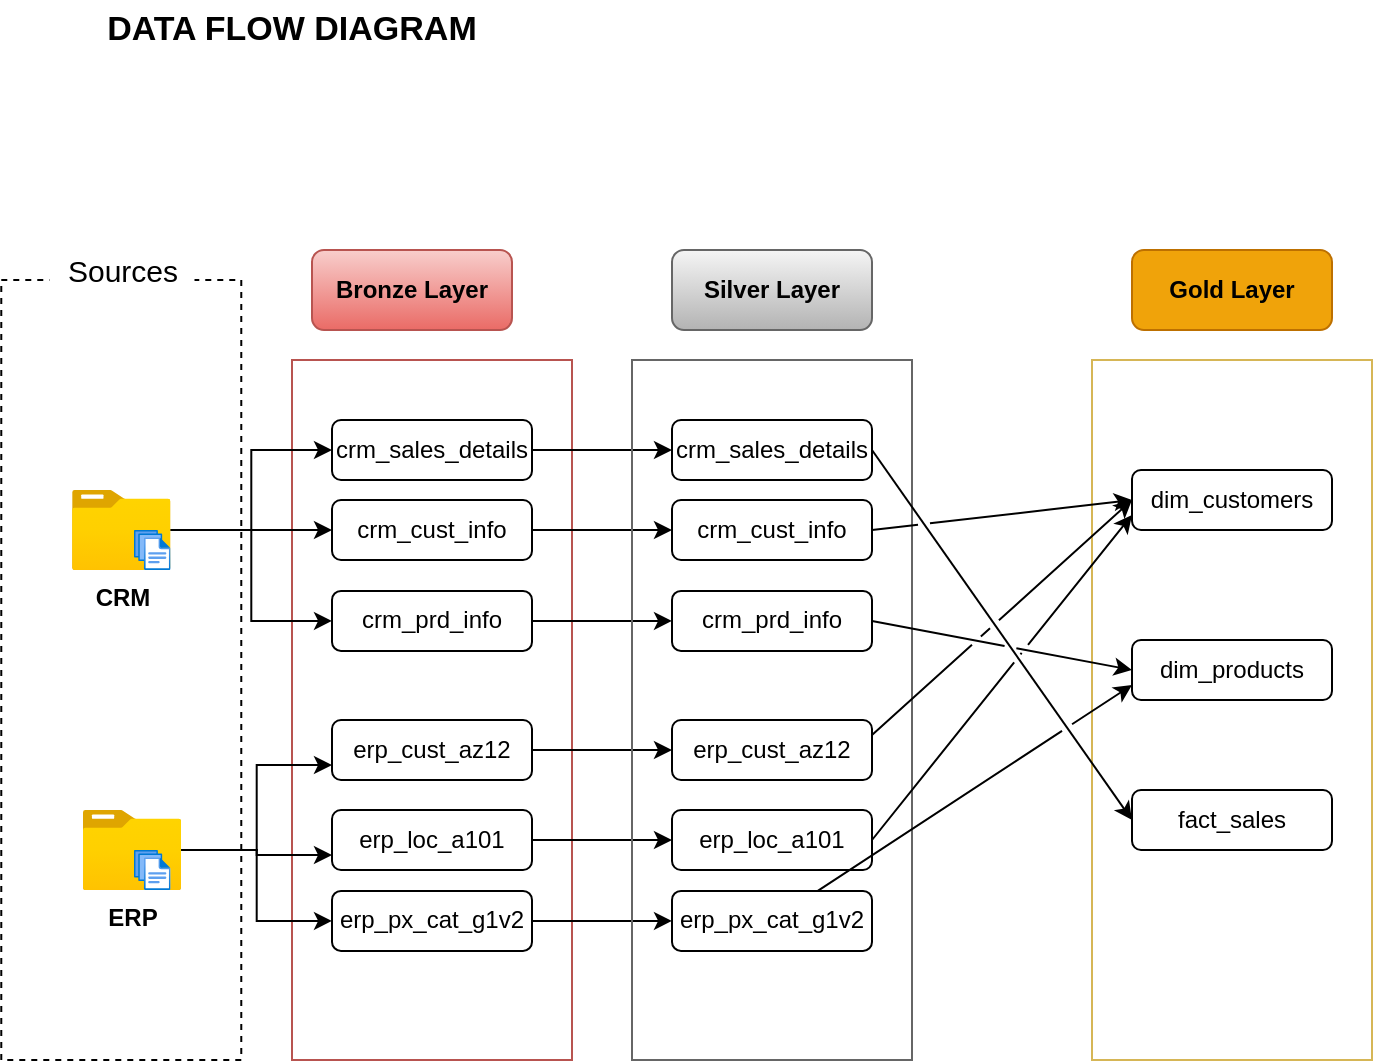 <mxfile version="28.1.2">
  <diagram name="Page-1" id="dRNXTcjXwILDD34pgvy7">
    <mxGraphModel dx="906" dy="628" grid="1" gridSize="10" guides="1" tooltips="1" connect="1" arrows="1" fold="1" page="1" pageScale="1" pageWidth="850" pageHeight="1100" math="0" shadow="0">
      <root>
        <mxCell id="0" />
        <mxCell id="1" parent="0" />
        <mxCell id="WDXZ3n7SqhBdm4Thxl-A-35" value="" style="rounded=0;whiteSpace=wrap;html=1;strokeColor=default;fillColor=none;dashed=1;" parent="1" vertex="1">
          <mxGeometry x="124.64" y="160" width="120" height="390" as="geometry" />
        </mxCell>
        <mxCell id="WDXZ3n7SqhBdm4Thxl-A-36" value="&lt;font style=&quot;font-size: 15px;&quot;&gt;Sources&lt;/font&gt;" style="rounded=1;whiteSpace=wrap;html=1;dashed=1;fillColor=default;strokeColor=none;" parent="1" vertex="1">
          <mxGeometry x="148.75" y="140" width="72.5" height="30" as="geometry" />
        </mxCell>
        <mxCell id="WDXZ3n7SqhBdm4Thxl-A-42" value="" style="rounded=0;whiteSpace=wrap;html=1;fillColor=none;strokeColor=#b85450;gradientColor=#ea6b66;" parent="1" vertex="1">
          <mxGeometry x="270" y="200" width="140" height="350" as="geometry" />
        </mxCell>
        <mxCell id="WDXZ3n7SqhBdm4Thxl-A-73" style="edgeStyle=orthogonalEdgeStyle;rounded=0;orthogonalLoop=1;jettySize=auto;html=1;entryX=0;entryY=0.5;entryDx=0;entryDy=0;" parent="1" source="WDXZ3n7SqhBdm4Thxl-A-47" target="WDXZ3n7SqhBdm4Thxl-A-70" edge="1">
          <mxGeometry relative="1" as="geometry" />
        </mxCell>
        <mxCell id="WDXZ3n7SqhBdm4Thxl-A-74" style="edgeStyle=orthogonalEdgeStyle;rounded=0;orthogonalLoop=1;jettySize=auto;html=1;entryX=0;entryY=0.5;entryDx=0;entryDy=0;" parent="1" source="WDXZ3n7SqhBdm4Thxl-A-47" target="WDXZ3n7SqhBdm4Thxl-A-71" edge="1">
          <mxGeometry relative="1" as="geometry" />
        </mxCell>
        <mxCell id="WDXZ3n7SqhBdm4Thxl-A-75" style="edgeStyle=orthogonalEdgeStyle;rounded=0;orthogonalLoop=1;jettySize=auto;html=1;entryX=0;entryY=0.5;entryDx=0;entryDy=0;" parent="1" source="WDXZ3n7SqhBdm4Thxl-A-47" target="WDXZ3n7SqhBdm4Thxl-A-72" edge="1">
          <mxGeometry relative="1" as="geometry" />
        </mxCell>
        <mxCell id="WDXZ3n7SqhBdm4Thxl-A-47" value="&lt;b&gt;CRM&lt;/b&gt;" style="image;aspect=fixed;html=1;points=[];align=center;fontSize=12;image=img/lib/azure2/general/Folder_Blank.svg;" parent="1" vertex="1">
          <mxGeometry x="160" y="265" width="49.29" height="40" as="geometry" />
        </mxCell>
        <mxCell id="WDXZ3n7SqhBdm4Thxl-A-82" style="edgeStyle=orthogonalEdgeStyle;rounded=0;orthogonalLoop=1;jettySize=auto;html=1;entryX=0;entryY=0.75;entryDx=0;entryDy=0;" parent="1" source="WDXZ3n7SqhBdm4Thxl-A-48" target="WDXZ3n7SqhBdm4Thxl-A-76" edge="1">
          <mxGeometry relative="1" as="geometry" />
        </mxCell>
        <mxCell id="WDXZ3n7SqhBdm4Thxl-A-83" style="edgeStyle=orthogonalEdgeStyle;rounded=0;orthogonalLoop=1;jettySize=auto;html=1;entryX=0;entryY=0.75;entryDx=0;entryDy=0;" parent="1" source="WDXZ3n7SqhBdm4Thxl-A-48" target="WDXZ3n7SqhBdm4Thxl-A-77" edge="1">
          <mxGeometry relative="1" as="geometry" />
        </mxCell>
        <mxCell id="WDXZ3n7SqhBdm4Thxl-A-84" style="edgeStyle=orthogonalEdgeStyle;rounded=0;orthogonalLoop=1;jettySize=auto;html=1;entryX=0;entryY=0.5;entryDx=0;entryDy=0;" parent="1" source="WDXZ3n7SqhBdm4Thxl-A-48" target="WDXZ3n7SqhBdm4Thxl-A-78" edge="1">
          <mxGeometry relative="1" as="geometry" />
        </mxCell>
        <mxCell id="WDXZ3n7SqhBdm4Thxl-A-48" value="&lt;b&gt;ERP&lt;/b&gt;" style="image;aspect=fixed;html=1;points=[];align=center;fontSize=12;image=img/lib/azure2/general/Folder_Blank.svg;" parent="1" vertex="1">
          <mxGeometry x="165.36" y="425" width="49.29" height="40" as="geometry" />
        </mxCell>
        <mxCell id="WDXZ3n7SqhBdm4Thxl-A-49" value="" style="image;aspect=fixed;html=1;points=[];align=center;fontSize=12;image=img/lib/azure2/general/Files.svg;" parent="1" vertex="1">
          <mxGeometry x="191" y="285" width="18.29" height="20" as="geometry" />
        </mxCell>
        <mxCell id="WDXZ3n7SqhBdm4Thxl-A-50" value="" style="image;aspect=fixed;html=1;points=[];align=center;fontSize=12;image=img/lib/azure2/general/Files.svg;" parent="1" vertex="1">
          <mxGeometry x="191" y="445" width="18.29" height="20" as="geometry" />
        </mxCell>
        <mxCell id="d69dY0KOSRFXVlnfka1Q-22" style="edgeStyle=orthogonalEdgeStyle;rounded=0;orthogonalLoop=1;jettySize=auto;html=1;" parent="1" source="WDXZ3n7SqhBdm4Thxl-A-70" target="d69dY0KOSRFXVlnfka1Q-15" edge="1">
          <mxGeometry relative="1" as="geometry" />
        </mxCell>
        <mxCell id="WDXZ3n7SqhBdm4Thxl-A-70" value="crm_sales_details" style="rounded=1;whiteSpace=wrap;html=1;" parent="1" vertex="1">
          <mxGeometry x="290" y="230" width="100" height="30" as="geometry" />
        </mxCell>
        <mxCell id="d69dY0KOSRFXVlnfka1Q-23" style="edgeStyle=orthogonalEdgeStyle;rounded=0;orthogonalLoop=1;jettySize=auto;html=1;" parent="1" source="WDXZ3n7SqhBdm4Thxl-A-71" target="d69dY0KOSRFXVlnfka1Q-16" edge="1">
          <mxGeometry relative="1" as="geometry" />
        </mxCell>
        <mxCell id="WDXZ3n7SqhBdm4Thxl-A-71" value="crm_cust_info" style="rounded=1;whiteSpace=wrap;html=1;" parent="1" vertex="1">
          <mxGeometry x="290" y="270" width="100" height="30" as="geometry" />
        </mxCell>
        <mxCell id="d69dY0KOSRFXVlnfka1Q-24" style="edgeStyle=orthogonalEdgeStyle;rounded=0;orthogonalLoop=1;jettySize=auto;html=1;entryX=0;entryY=0.5;entryDx=0;entryDy=0;" parent="1" source="WDXZ3n7SqhBdm4Thxl-A-72" target="d69dY0KOSRFXVlnfka1Q-17" edge="1">
          <mxGeometry relative="1" as="geometry" />
        </mxCell>
        <mxCell id="WDXZ3n7SqhBdm4Thxl-A-72" value="crm_prd_info" style="rounded=1;whiteSpace=wrap;html=1;" parent="1" vertex="1">
          <mxGeometry x="290" y="315.45" width="100" height="30" as="geometry" />
        </mxCell>
        <mxCell id="d69dY0KOSRFXVlnfka1Q-25" style="edgeStyle=orthogonalEdgeStyle;rounded=0;orthogonalLoop=1;jettySize=auto;html=1;entryX=0;entryY=0.5;entryDx=0;entryDy=0;" parent="1" source="WDXZ3n7SqhBdm4Thxl-A-76" target="d69dY0KOSRFXVlnfka1Q-18" edge="1">
          <mxGeometry relative="1" as="geometry" />
        </mxCell>
        <mxCell id="WDXZ3n7SqhBdm4Thxl-A-76" value="erp_cust_az12" style="rounded=1;whiteSpace=wrap;html=1;" parent="1" vertex="1">
          <mxGeometry x="290" y="380" width="100" height="30" as="geometry" />
        </mxCell>
        <mxCell id="d69dY0KOSRFXVlnfka1Q-26" style="edgeStyle=orthogonalEdgeStyle;rounded=0;orthogonalLoop=1;jettySize=auto;html=1;" parent="1" source="WDXZ3n7SqhBdm4Thxl-A-77" target="d69dY0KOSRFXVlnfka1Q-19" edge="1">
          <mxGeometry relative="1" as="geometry" />
        </mxCell>
        <mxCell id="WDXZ3n7SqhBdm4Thxl-A-77" value="erp_loc_a101" style="rounded=1;whiteSpace=wrap;html=1;" parent="1" vertex="1">
          <mxGeometry x="290" y="425" width="100" height="30" as="geometry" />
        </mxCell>
        <mxCell id="d69dY0KOSRFXVlnfka1Q-27" style="edgeStyle=orthogonalEdgeStyle;rounded=0;orthogonalLoop=1;jettySize=auto;html=1;" parent="1" source="WDXZ3n7SqhBdm4Thxl-A-78" target="d69dY0KOSRFXVlnfka1Q-20" edge="1">
          <mxGeometry relative="1" as="geometry" />
        </mxCell>
        <mxCell id="WDXZ3n7SqhBdm4Thxl-A-78" value="erp_px_cat_g1v2" style="rounded=1;whiteSpace=wrap;html=1;" parent="1" vertex="1">
          <mxGeometry x="290" y="465.45" width="100" height="30" as="geometry" />
        </mxCell>
        <mxCell id="WDXZ3n7SqhBdm4Thxl-A-86" value="&lt;b&gt;Bronze Layer&lt;/b&gt;" style="rounded=1;whiteSpace=wrap;html=1;fillColor=#f8cecc;strokeColor=#b85450;gradientColor=#ea6b66;" parent="1" vertex="1">
          <mxGeometry x="280" y="145" width="100" height="40" as="geometry" />
        </mxCell>
        <mxCell id="WDXZ3n7SqhBdm4Thxl-A-87" value="" style="rounded=0;whiteSpace=wrap;html=1;fillColor=none;strokeColor=#666666;gradientColor=#b3b3b3;" parent="1" vertex="1">
          <mxGeometry x="440" y="200" width="140" height="350" as="geometry" />
        </mxCell>
        <mxCell id="d69dY0KOSRFXVlnfka1Q-1" value="&lt;b&gt;Silver Layer&lt;/b&gt;" style="rounded=1;whiteSpace=wrap;html=1;fillColor=#f5f5f5;strokeColor=#666666;fontStyle=0;gradientColor=#b3b3b3;" parent="1" vertex="1">
          <mxGeometry x="460" y="145" width="100" height="40" as="geometry" />
        </mxCell>
        <mxCell id="d69dY0KOSRFXVlnfka1Q-15" value="crm_sales_details" style="rounded=1;whiteSpace=wrap;html=1;" parent="1" vertex="1">
          <mxGeometry x="460" y="230" width="100" height="30" as="geometry" />
        </mxCell>
        <mxCell id="d69dY0KOSRFXVlnfka1Q-16" value="crm_cust_info" style="rounded=1;whiteSpace=wrap;html=1;" parent="1" vertex="1">
          <mxGeometry x="460" y="270" width="100" height="30" as="geometry" />
        </mxCell>
        <mxCell id="d69dY0KOSRFXVlnfka1Q-17" value="crm_prd_info" style="rounded=1;whiteSpace=wrap;html=1;" parent="1" vertex="1">
          <mxGeometry x="460" y="315.45" width="100" height="30" as="geometry" />
        </mxCell>
        <mxCell id="d69dY0KOSRFXVlnfka1Q-18" value="erp_cust_az12" style="rounded=1;whiteSpace=wrap;html=1;" parent="1" vertex="1">
          <mxGeometry x="460" y="380" width="100" height="30" as="geometry" />
        </mxCell>
        <mxCell id="d69dY0KOSRFXVlnfka1Q-19" value="erp_loc_a101" style="rounded=1;whiteSpace=wrap;html=1;" parent="1" vertex="1">
          <mxGeometry x="460" y="425" width="100" height="30" as="geometry" />
        </mxCell>
        <mxCell id="d69dY0KOSRFXVlnfka1Q-20" value="erp_px_cat_g1v2" style="rounded=1;whiteSpace=wrap;html=1;" parent="1" vertex="1">
          <mxGeometry x="460" y="465.45" width="100" height="30" as="geometry" />
        </mxCell>
        <mxCell id="B9ue49Ei9J7eFIT1d2XJ-8" value="" style="rounded=0;whiteSpace=wrap;html=1;fillColor=none;strokeColor=#d6b656;gradientColor=#ffd966;" vertex="1" parent="1">
          <mxGeometry x="670" y="200" width="140" height="350" as="geometry" />
        </mxCell>
        <mxCell id="B9ue49Ei9J7eFIT1d2XJ-9" value="dim_customers" style="rounded=1;whiteSpace=wrap;html=1;" vertex="1" parent="1">
          <mxGeometry x="690" y="255" width="100" height="30" as="geometry" />
        </mxCell>
        <mxCell id="B9ue49Ei9J7eFIT1d2XJ-10" value="dim_products" style="rounded=1;whiteSpace=wrap;html=1;" vertex="1" parent="1">
          <mxGeometry x="690" y="340" width="100" height="30" as="geometry" />
        </mxCell>
        <mxCell id="B9ue49Ei9J7eFIT1d2XJ-11" value="fact_sales" style="rounded=1;whiteSpace=wrap;html=1;" vertex="1" parent="1">
          <mxGeometry x="690" y="415" width="100" height="30" as="geometry" />
        </mxCell>
        <mxCell id="B9ue49Ei9J7eFIT1d2XJ-15" value="&lt;b&gt;Gold Layer&lt;/b&gt;" style="rounded=1;whiteSpace=wrap;html=1;fillColor=#f0a30a;strokeColor=#BD7000;fontStyle=0;fontColor=#000000;" vertex="1" parent="1">
          <mxGeometry x="690" y="145" width="100" height="40" as="geometry" />
        </mxCell>
        <mxCell id="B9ue49Ei9J7eFIT1d2XJ-17" value="" style="endArrow=classic;html=1;rounded=0;exitX=1;exitY=0.5;exitDx=0;exitDy=0;entryX=0;entryY=0.5;entryDx=0;entryDy=0;jumpStyle=gap;" edge="1" parent="1" source="d69dY0KOSRFXVlnfka1Q-15" target="B9ue49Ei9J7eFIT1d2XJ-11">
          <mxGeometry width="50" height="50" relative="1" as="geometry">
            <mxPoint x="600" y="290" as="sourcePoint" />
            <mxPoint x="650" y="240" as="targetPoint" />
          </mxGeometry>
        </mxCell>
        <mxCell id="B9ue49Ei9J7eFIT1d2XJ-18" value="" style="endArrow=classic;html=1;rounded=0;exitX=1;exitY=0.5;exitDx=0;exitDy=0;entryX=0;entryY=0.5;entryDx=0;entryDy=0;jumpStyle=gap;" edge="1" parent="1" source="d69dY0KOSRFXVlnfka1Q-16" target="B9ue49Ei9J7eFIT1d2XJ-9">
          <mxGeometry width="50" height="50" relative="1" as="geometry">
            <mxPoint x="610" y="270" as="sourcePoint" />
            <mxPoint x="740" y="455" as="targetPoint" />
          </mxGeometry>
        </mxCell>
        <mxCell id="B9ue49Ei9J7eFIT1d2XJ-20" value="" style="endArrow=classic;html=1;rounded=0;exitX=1;exitY=0.5;exitDx=0;exitDy=0;entryX=0;entryY=0.5;entryDx=0;entryDy=0;jumpStyle=gap;" edge="1" parent="1" source="d69dY0KOSRFXVlnfka1Q-17" target="B9ue49Ei9J7eFIT1d2XJ-10">
          <mxGeometry width="50" height="50" relative="1" as="geometry">
            <mxPoint x="580" y="350" as="sourcePoint" />
            <mxPoint x="630" y="300" as="targetPoint" />
          </mxGeometry>
        </mxCell>
        <mxCell id="B9ue49Ei9J7eFIT1d2XJ-21" value="" style="endArrow=classic;html=1;rounded=0;exitX=1;exitY=0.25;exitDx=0;exitDy=0;jumpStyle=gap;" edge="1" parent="1" source="d69dY0KOSRFXVlnfka1Q-18">
          <mxGeometry width="50" height="50" relative="1" as="geometry">
            <mxPoint x="590" y="400" as="sourcePoint" />
            <mxPoint x="690" y="270" as="targetPoint" />
          </mxGeometry>
        </mxCell>
        <mxCell id="B9ue49Ei9J7eFIT1d2XJ-23" value="" style="endArrow=classic;html=1;rounded=0;exitX=1;exitY=0.5;exitDx=0;exitDy=0;entryX=0;entryY=0.75;entryDx=0;entryDy=0;jumpStyle=gap;" edge="1" parent="1" source="d69dY0KOSRFXVlnfka1Q-19" target="B9ue49Ei9J7eFIT1d2XJ-9">
          <mxGeometry width="50" height="50" relative="1" as="geometry">
            <mxPoint x="590" y="440" as="sourcePoint" />
            <mxPoint x="640" y="390" as="targetPoint" />
          </mxGeometry>
        </mxCell>
        <mxCell id="B9ue49Ei9J7eFIT1d2XJ-24" value="" style="endArrow=classic;html=1;rounded=0;entryX=0;entryY=0.75;entryDx=0;entryDy=0;jumpStyle=gap;" edge="1" parent="1" source="d69dY0KOSRFXVlnfka1Q-20" target="B9ue49Ei9J7eFIT1d2XJ-10">
          <mxGeometry width="50" height="50" relative="1" as="geometry">
            <mxPoint x="610" y="672" as="sourcePoint" />
            <mxPoint x="740" y="510" as="targetPoint" />
          </mxGeometry>
        </mxCell>
        <mxCell id="B9ue49Ei9J7eFIT1d2XJ-25" value="&lt;font style=&quot;font-size: 17px;&quot;&gt;&lt;b&gt;DATA FLOW DIAGRAM&lt;/b&gt;&lt;/font&gt;" style="text;html=1;align=center;verticalAlign=middle;whiteSpace=wrap;rounded=0;" vertex="1" parent="1">
          <mxGeometry x="140" y="20" width="260" height="30" as="geometry" />
        </mxCell>
      </root>
    </mxGraphModel>
  </diagram>
</mxfile>
